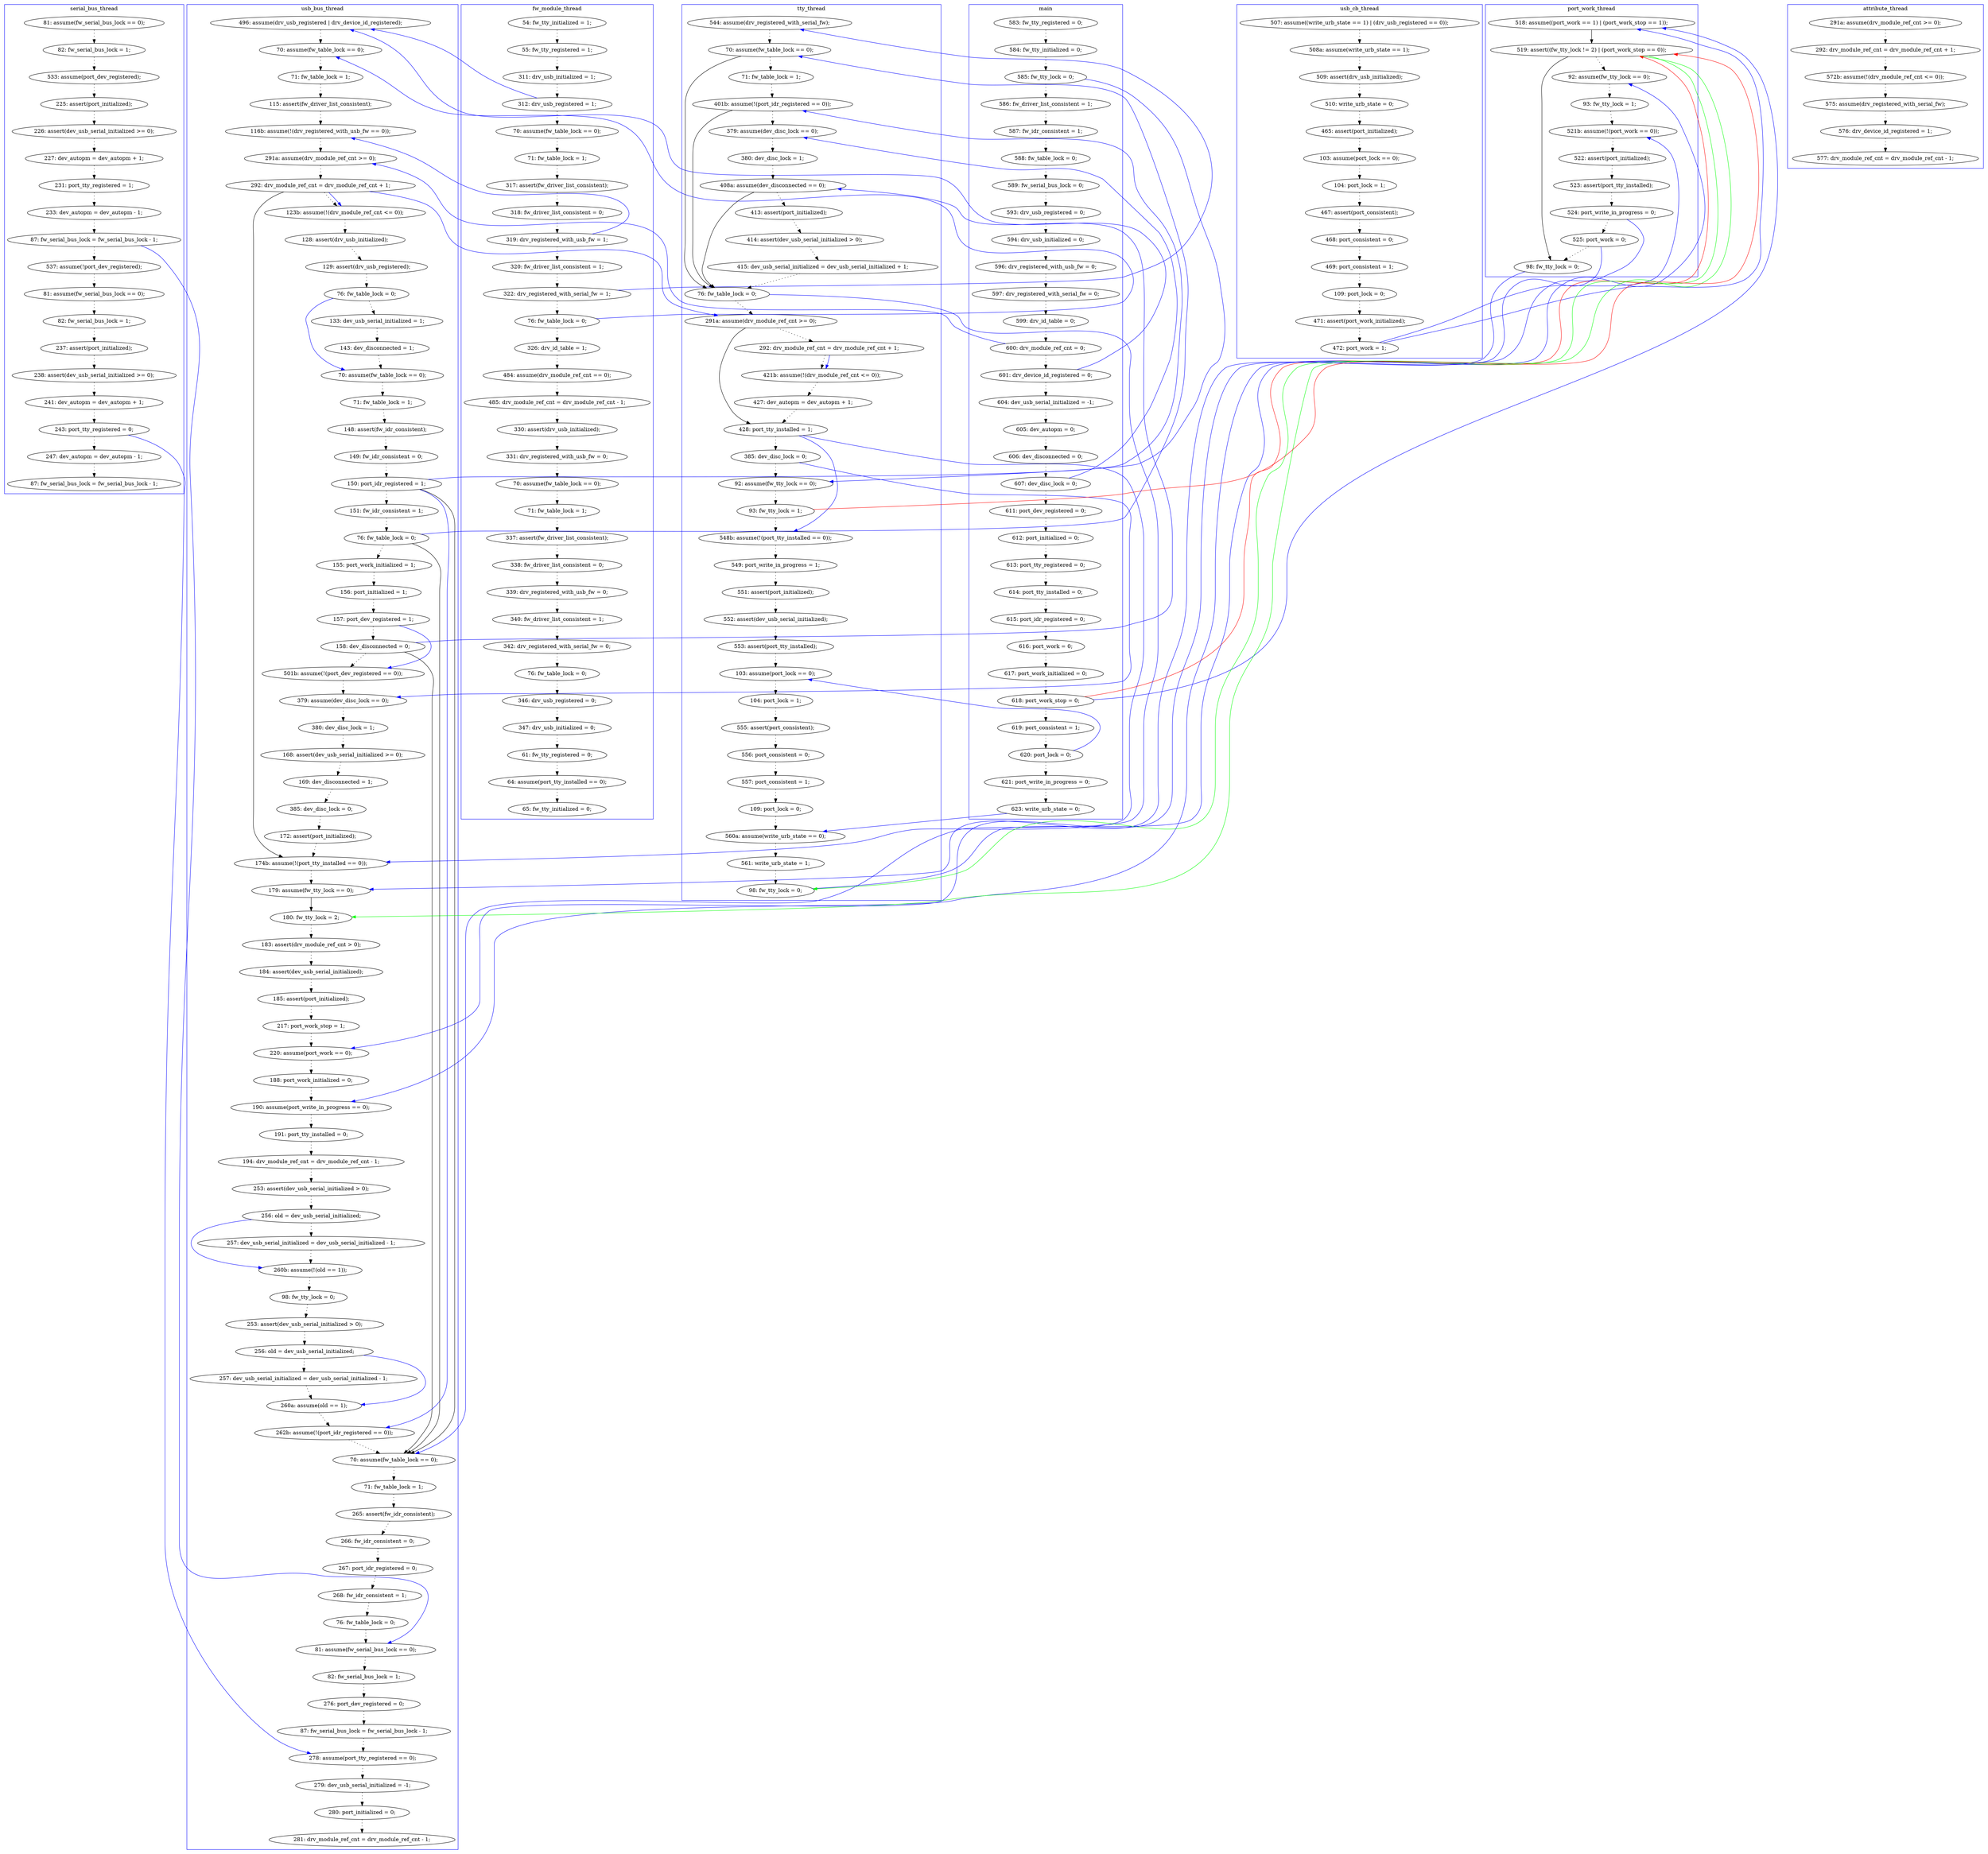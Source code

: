 digraph ProofObject {
	95 -> 107 [color = Blue, constraint = false]
	86 -> 87 [style = dotted, color = black]
	130 -> 170 [color = Blue, constraint = false]
	210 -> 211 [style = dotted, color = black]
	22 -> 23 [style = dotted, color = black]
	382 -> 383 [style = dotted, color = black]
	104 -> 107 [style = dotted, color = black]
	15 -> 16 [style = dotted, color = black]
	156 -> 162 [style = dotted, color = black]
	124 -> 146 [style = dotted, color = black]
	28 -> 29 [style = dotted, color = black]
	279 -> 281 [style = dotted, color = black]
	67 -> 73 [color = Blue, constraint = false]
	270 -> 273 [style = dotted, color = black]
	366 -> 367 [style = dotted, color = black]
	363 -> 364 [style = dotted, color = black]
	214 -> 217 [style = dotted, color = black]
	179 -> 182 [style = dotted, color = black]
	269 -> 270 [style = dotted, color = black]
	66 -> 73 [style = dotted, color = black]
	5 -> 6 [style = dotted, color = black]
	16 -> 17 [style = dotted, color = black]
	179 -> 198 [color = Blue, constraint = false]
	242 -> 254 [color = Blue, constraint = false]
	201 -> 202 [style = dotted, color = black]
	59 -> 60 [style = dotted, color = black]
	87 -> 162 [color = Blue, constraint = false]
	60 -> 64 [color = Blue, constraint = false]
	27 -> 28 [style = dotted, color = black]
	265 -> 266 [color = Blue, constraint = false]
	402 -> 409 [style = dotted, color = black]
	285 -> 286 [style = dotted, color = black]
	132 -> 135 [style = dotted, color = black]
	367 -> 373 [style = dotted, color = black]
	67 -> 278 [style = dotted, color = black]
	190 -> 230 [style = dotted, color = black]
	260 -> 263 [style = dotted, color = black]
	313 -> 315 [style = dotted, color = black]
	361 -> 363 [style = dotted, color = black]
	392 -> 395 [style = dotted, color = black]
	247 -> 250 [color = Blue, constraint = false]
	163 -> 167 [style = dotted, color = black]
	211 -> 214 [style = dotted, color = black]
	12 -> 13 [style = dotted, color = black]
	146 -> 147 [style = dotted, color = black]
	87 -> 90 [style = dotted, color = black]
	352 -> 353 [style = dotted, color = black]
	378 -> 379 [style = dotted, color = black]
	344 -> 347 [style = dotted, color = black]
	95 -> 97 [style = dotted, color = black]
	326 -> 327 [style = dotted, color = black]
	218 -> 247 [style = dotted, color = black]
	41 -> 42 [style = dotted, color = black]
	177 -> 179 [style = dotted, color = black]
	206 -> 207 [style = dotted, color = black]
	25 -> 26 [style = dotted, color = black]
	97 -> 104 [style = dotted, color = black]
	341 -> 342 [style = dotted, color = black]
	143 -> 150 [color = Blue, constraint = false]
	136 -> 137 [style = dotted, color = black]
	207 -> 209 [style = dotted, color = black]
	256 -> 257 [style = dotted, color = black]
	276 -> 277 [style = dotted, color = black]
	274 -> 276 [style = dotted, color = black]
	360 -> 372 [style = dotted, color = black]
	387 -> 388 [style = dotted, color = black]
	312 -> 315 [color = Blue, constraint = false]
	342 -> 344 [style = dotted, color = black]
	150 -> 151 [style = dotted, color = black]
	4 -> 194 [color = Blue, constraint = false]
	64 -> 118 [style = dotted, color = black]
	112 -> 113 [style = dotted, color = black]
	411 -> 412 [style = dotted, color = black]
	162 -> 163 [style = dotted, color = black]
	322 -> 326 [style = dotted, color = black]
	203 -> 206 [style = dotted, color = black]
	230 -> 260 [style = dotted, color = black]
	246 -> 267 [color = Green, constraint = false]
	317 -> 321 [style = dotted, color = black]
	107 -> 108 [style = dotted, color = black]
	29 -> 30 [style = dotted, color = black]
	118 -> 119 [style = dotted, color = black]
	87 -> 90 [color = Blue, constraint = false]
	293 -> 307 [style = dotted, color = black]
	395 -> 402 [style = dotted, color = black]
	29 -> 206 [color = Blue, constraint = false]
	73 -> 74 [style = dotted, color = black]
	323 -> 324 [style = dotted, color = black]
	182 -> 194 [style = dotted, color = black]
	24 -> 25 [style = dotted, color = black]
	153 -> 156 [style = dotted, color = black]
	257 -> 259 [style = dotted, color = black]
	255 -> 256 [style = dotted, color = black]
	320 -> 323 [style = dotted, color = black]
	3 -> 4 [style = dotted, color = black]
	235 -> 238 [style = dotted, color = black]
	257 -> 277 [color = Blue, constraint = false]
	221 -> 224 [style = dotted, color = black]
	144 -> 173 [style = dotted, color = black]
	186 -> 188 [style = dotted, color = black]
	357 -> 358 [style = dotted, color = black]
	27 -> 245 [color = Blue, constraint = false]
	246 -> 250 [style = dotted, color = black]
	14 -> 15 [style = dotted, color = black]
	200 -> 201 [style = dotted, color = black]
	116 -> 120 [style = dotted, color = black]
	185 -> 186 [style = dotted, color = black]
	56 -> 57 [style = dotted, color = black]
	137 -> 142 [style = dotted, color = black]
	19 -> 20 [style = dotted, color = black]
	246 -> 265 [color = Black]
	228 -> 229 [style = dotted, color = black]
	142 -> 144 [style = dotted, color = black]
	268 -> 269 [style = dotted, color = black]
	150 -> 156 [color = Black]
	170 -> 185 [style = dotted, color = black]
	277 -> 279 [style = dotted, color = black]
	17 -> 18 [style = dotted, color = black]
	286 -> 289 [color = Blue, constraint = false]
	128 -> 129 [style = dotted, color = black]
	233 -> 234 [style = dotted, color = black]
	250 -> 251 [style = dotted, color = black]
	162 -> 179 [color = Black]
	241 -> 242 [style = dotted, color = black]
	119 -> 124 [style = dotted, color = black]
	58 -> 59 [style = dotted, color = black]
	195 -> 246 [color = Red, constraint = false]
	21 -> 22 [style = dotted, color = black]
	9 -> 10 [style = dotted, color = black]
	27 -> 246 [color = Red, constraint = false]
	273 -> 274 [style = dotted, color = black]
	220 -> 221 [style = dotted, color = black]
	281 -> 285 [style = dotted, color = black]
	229 -> 233 [style = dotted, color = black]
	50 -> 66 [color = Blue, constraint = false]
	108 -> 110 [style = dotted, color = black]
	151 -> 152 [style = dotted, color = black]
	2 -> 3 [style = dotted, color = black]
	135 -> 136 [style = dotted, color = black]
	8 -> 9 [style = dotted, color = black]
	242 -> 245 [color = Blue, constraint = false]
	246 -> 247 [color = Green, constraint = false]
	53 -> 54 [style = dotted, color = black]
	347 -> 361 [style = dotted, color = black]
	359 -> 360 [style = dotted, color = black]
	57 -> 58 [style = dotted, color = black]
	238 -> 241 [style = dotted, color = black]
	167 -> 177 [style = dotted, color = black]
	217 -> 218 [style = dotted, color = black]
	315 -> 317 [style = dotted, color = black]
	333 -> 341 [style = dotted, color = black]
	129 -> 132 [style = dotted, color = black]
	50 -> 53 [style = dotted, color = black]
	381 -> 382 [style = dotted, color = black]
	321 -> 322 [style = dotted, color = black]
	44 -> 219 [style = dotted, color = black]
	358 -> 359 [style = dotted, color = black]
	173 -> 341 [color = Blue, constraint = false]
	60 -> 67 [style = dotted, color = black]
	383 -> 387 [style = dotted, color = black]
	112 -> 124 [color = Blue, constraint = false]
	327 -> 328 [style = dotted, color = black]
	92 -> 95 [style = dotted, color = black]
	267 -> 268 [style = dotted, color = black]
	111 -> 112 [style = dotted, color = black]
	26 -> 27 [style = dotted, color = black]
	307 -> 320 [style = dotted, color = black]
	14 -> 86 [color = Blue, constraint = false]
	194 -> 195 [style = dotted, color = black]
	54 -> 56 [style = dotted, color = black]
	112 -> 321 [color = Black]
	124 -> 156 [color = Black]
	259 -> 265 [style = dotted, color = black]
	15 -> 66 [color = Blue, constraint = false]
	6 -> 7 [style = dotted, color = black]
	156 -> 321 [color = Blue, constraint = false]
	245 -> 246 [color = Black]
	287 -> 289 [style = dotted, color = black]
	147 -> 150 [style = dotted, color = black]
	259 -> 274 [color = Blue, constraint = false]
	179 -> 263 [color = Blue, constraint = false]
	311 -> 312 [style = dotted, color = black]
	49 -> 50 [style = dotted, color = black]
	110 -> 111 [style = dotted, color = black]
	120 -> 123 [style = dotted, color = black]
	263 -> 266 [style = dotted, color = black]
	328 -> 329 [style = dotted, color = black]
	224 -> 228 [style = dotted, color = black]
	372 -> 400 [style = dotted, color = black]
	163 -> 167 [color = Blue, constraint = false]
	409 -> 411 [style = dotted, color = black]
	143 -> 170 [style = dotted, color = black]
	113 -> 116 [style = dotted, color = black]
	18 -> 19 [style = dotted, color = black]
	31 -> 217 [color = Blue, constraint = false]
	360 -> 361 [color = Blue, constraint = false]
	278 -> 366 [style = dotted, color = black]
	23 -> 24 [style = dotted, color = black]
	11 -> 12 [style = dotted, color = black]
	30 -> 31 [style = dotted, color = black]
	91 -> 92 [style = dotted, color = black]
	76 -> 78 [style = dotted, color = black]
	353 -> 357 [style = dotted, color = black]
	20 -> 21 [style = dotted, color = black]
	364 -> 365 [style = dotted, color = black]
	130 -> 143 [style = dotted, color = black]
	375 -> 378 [style = dotted, color = black]
	19 -> 146 [color = Blue, constraint = false]
	78 -> 86 [style = dotted, color = black]
	118 -> 156 [color = Black]
	7 -> 8 [style = dotted, color = black]
	90 -> 91 [style = dotted, color = black]
	4 -> 5 [style = dotted, color = black]
	234 -> 235 [style = dotted, color = black]
	329 -> 333 [style = dotted, color = black]
	152 -> 153 [style = dotted, color = black]
	74 -> 76 [style = dotted, color = black]
	266 -> 267 [color = Black]
	188 -> 190 [style = dotted, color = black]
	87 -> 263 [color = Black]
	373 -> 375 [style = dotted, color = black]
	349 -> 352 [style = dotted, color = black]
	388 -> 392 [style = dotted, color = black]
	379 -> 381 [style = dotted, color = black]
	182 -> 185 [color = Blue, constraint = false]
	195 -> 198 [style = dotted, color = black]
	251 -> 254 [style = dotted, color = black]
	143 -> 321 [color = Black]
	219 -> 220 [style = dotted, color = black]
	312 -> 313 [style = dotted, color = black]
	13 -> 14 [style = dotted, color = black]
	58 -> 78 [color = Blue, constraint = false]
	286 -> 287 [style = dotted, color = black]
	292 -> 293 [style = dotted, color = black]
	289 -> 297 [style = dotted, color = black]
	198 -> 200 [style = dotted, color = black]
	202 -> 203 [style = dotted, color = black]
	10 -> 11 [style = dotted, color = black]
	173 -> 349 [style = dotted, color = black]
	112 -> 317 [color = Blue, constraint = false]
	123 -> 130 [style = dotted, color = black]
	116 -> 118 [color = Blue, constraint = false]
	209 -> 210 [style = dotted, color = black]
	297 -> 311 [style = dotted, color = black]
	254 -> 255 [style = dotted, color = black]
	116 -> 321 [color = Black]
	42 -> 49 [style = dotted, color = black]
	subgraph cluster1 {
		label = fw_module_thread
		color = blue
		383  [label = "339: drv_registered_with_usb_fw = 0;"]
		412  [label = "65: fw_tty_initialized = 0;"]
		411  [label = "64: assume(port_tty_installed == 0);"]
		59  [label = "320: fw_driver_list_consistent = 1;"]
		387  [label = "340: fw_driver_list_consistent = 1;"]
		41  [label = "54: fw_tty_initialized = 1;"]
		54  [label = "71: fw_table_lock = 1;"]
		53  [label = "70: assume(fw_table_lock == 0);"]
		50  [label = "312: drv_usb_registered = 1;"]
		373  [label = "330: assert(drv_usb_initialized);"]
		366  [label = "484: assume(drv_module_ref_cnt == 0);"]
		57  [label = "318: fw_driver_list_consistent = 0;"]
		402  [label = "347: drv_usb_initialized = 0;"]
		379  [label = "71: fw_table_lock = 1;"]
		395  [label = "346: drv_usb_registered = 0;"]
		392  [label = "76: fw_table_lock = 0;"]
		58  [label = "319: drv_registered_with_usb_fw = 1;"]
		409  [label = "61: fw_tty_registered = 0;"]
		49  [label = "311: drv_usb_initialized = 1;"]
		67  [label = "76: fw_table_lock = 0;"]
		381  [label = "337: assert(fw_driver_list_consistent);"]
		388  [label = "342: drv_registered_with_serial_fw = 0;"]
		42  [label = "55: fw_tty_registered = 1;"]
		367  [label = "485: drv_module_ref_cnt = drv_module_ref_cnt - 1;"]
		375  [label = "331: drv_registered_with_usb_fw = 0;"]
		56  [label = "317: assert(fw_driver_list_consistent);"]
		378  [label = "70: assume(fw_table_lock == 0);"]
		60  [label = "322: drv_registered_with_serial_fw = 1;"]
		278  [label = "326: drv_id_table = 1;"]
		382  [label = "338: fw_driver_list_consistent = 0;"]
	}
	subgraph cluster7 {
		label = port_work_thread
		color = blue
		250  [label = "92: assume(fw_tty_lock == 0);"]
		265  [label = "98: fw_tty_lock = 0;"]
		259  [label = "525: port_work = 0;"]
		254  [label = "521b: assume(!(port_work == 0));"]
		246  [label = "519: assert((fw_tty_lock != 2) | (port_work_stop == 0));"]
		245  [label = "518: assume((port_work == 1) | (port_work_stop == 1));"]
		251  [label = "93: fw_tty_lock = 1;"]
		256  [label = "523: assert(port_tty_installed);"]
		257  [label = "524: port_write_in_progress = 0;"]
		255  [label = "522: assert(port_initialized);"]
	}
	subgraph cluster6 {
		label = usb_cb_thread
		color = blue
		229  [label = "104: port_lock = 1;"]
		242  [label = "472: port_work = 1;"]
		44  [label = "507: assume((write_urb_state == 1) | (drv_usb_registered == 0));"]
		221  [label = "510: write_urb_state = 0;"]
		241  [label = "471: assert(port_work_initialized);"]
		220  [label = "509: assert(drv_usb_initialized);"]
		224  [label = "465: assert(port_initialized);"]
		235  [label = "469: port_consistent = 1;"]
		234  [label = "468: port_consistent = 0;"]
		228  [label = "103: assume(port_lock == 0);"]
		238  [label = "109: port_lock = 0;"]
		219  [label = "508a: assume(write_urb_state == 1);"]
		233  [label = "467: assert(port_consistent);"]
	}
	subgraph cluster0 {
		label = main
		color = blue
		13  [label = "599: drv_id_table = 0;"]
		14  [label = "600: drv_module_ref_cnt = 0;"]
		27  [label = "618: port_work_stop = 0;"]
		2  [label = "583: fw_tty_registered = 0;"]
		30  [label = "621: port_write_in_progress = 0;"]
		5  [label = "586: fw_driver_list_consistent = 1;"]
		7  [label = "588: fw_table_lock = 0;"]
		31  [label = "623: write_urb_state = 0;"]
		9  [label = "593: drv_usb_registered = 0;"]
		12  [label = "597: drv_registered_with_serial_fw = 0;"]
		15  [label = "601: drv_device_id_registered = 0;"]
		16  [label = "604: dev_usb_serial_initialized = -1;"]
		3  [label = "584: fw_tty_initialized = 0;"]
		20  [label = "611: port_dev_registered = 0;"]
		18  [label = "606: dev_disconnected = 0;"]
		10  [label = "594: drv_usb_initialized = 0;"]
		8  [label = "589: fw_serial_bus_lock = 0;"]
		11  [label = "596: drv_registered_with_usb_fw = 0;"]
		25  [label = "616: port_work = 0;"]
		24  [label = "615: port_idr_registered = 0;"]
		26  [label = "617: port_work_initialized = 0;"]
		21  [label = "612: port_initialized = 0;"]
		22  [label = "613: port_tty_registered = 0;"]
		19  [label = "607: dev_disc_lock = 0;"]
		28  [label = "619: port_consistent = 1;"]
		4  [label = "585: fw_tty_lock = 0;"]
		6  [label = "587: fw_idr_consistent = 1;"]
		17  [label = "605: dev_autopm = 0;"]
		29  [label = "620: port_lock = 0;"]
		23  [label = "614: port_tty_installed = 0;"]
	}
	subgraph cluster4 {
		label = tty_thread
		color = blue
		217  [label = "560a: assume(write_urb_state == 0);"]
		152  [label = "414: assert(dev_usb_serial_initialized > 0);"]
		203  [label = "553: assert(port_tty_installed);"]
		247  [label = "98: fw_tty_lock = 0;"]
		206  [label = "103: assume(port_lock == 0);"]
		124  [label = "401b: assume(!(port_idr_registered == 0));"]
		211  [label = "557: port_consistent = 1;"]
		151  [label = "413: assert(port_initialized);"]
		210  [label = "556: port_consistent = 0;"]
		163  [label = "292: drv_module_ref_cnt = drv_module_ref_cnt + 1;"]
		194  [label = "92: assume(fw_tty_lock == 0);"]
		200  [label = "549: port_write_in_progress = 1;"]
		167  [label = "421b: assume(!(drv_module_ref_cnt <= 0));"]
		119  [label = "71: fw_table_lock = 1;"]
		218  [label = "561: write_urb_state = 1;"]
		214  [label = "109: port_lock = 0;"]
		150  [label = "408a: assume(dev_disconnected == 0);"]
		179  [label = "428: port_tty_installed = 1;"]
		201  [label = "551: assert(port_initialized);"]
		156  [label = "76: fw_table_lock = 0;"]
		209  [label = "555: assert(port_consistent);"]
		207  [label = "104: port_lock = 1;"]
		177  [label = "427: dev_autopm = dev_autopm + 1;"]
		202  [label = "552: assert(dev_usb_serial_initialized);"]
		64  [label = "544: assume(drv_registered_with_serial_fw);"]
		118  [label = "70: assume(fw_table_lock == 0);"]
		153  [label = "415: dev_usb_serial_initialized = dev_usb_serial_initialized + 1;"]
		195  [label = "93: fw_tty_lock = 1;"]
		146  [label = "379: assume(dev_disc_lock == 0);"]
		198  [label = "548b: assume(!(port_tty_installed == 0));"]
		162  [label = "291a: assume(drv_module_ref_cnt >= 0);"]
		182  [label = "385: dev_disc_lock = 0;"]
		147  [label = "380: dev_disc_lock = 1;"]
	}
	subgraph cluster2 {
		label = usb_bus_thread
		color = blue
		266  [label = "179: assume(fw_tty_lock == 0);"]
		321  [label = "70: assume(fw_table_lock == 0);"]
		185  [label = "379: assume(dev_disc_lock == 0);"]
		333  [label = "76: fw_table_lock = 0;"]
		190  [label = "169: dev_disconnected = 1;"]
		91  [label = "128: assert(drv_usb_initialized);"]
		273  [label = "217: port_work_stop = 1;"]
		116  [label = "76: fw_table_lock = 0;"]
		327  [label = "266: fw_idr_consistent = 0;"]
		130  [label = "157: port_dev_registered = 1;"]
		260  [label = "172: assert(port_initialized);"]
		277  [label = "190: assume(port_write_in_progress == 0);"]
		286  [label = "256: old = dev_usb_serial_initialized;"]
		104  [label = "143: dev_disconnected = 1;"]
		287  [label = "257: dev_usb_serial_initialized = dev_usb_serial_initialized - 1;"]
		97  [label = "133: dev_usb_serial_initialized = 1;"]
		311  [label = "253: assert(dev_usb_serial_initialized > 0);"]
		270  [label = "185: assert(port_initialized);"]
		289  [label = "260b: assume(!(old == 1));"]
		76  [label = "115: assert(fw_driver_list_consistent);"]
		342  [label = "82: fw_serial_bus_lock = 1;"]
		230  [label = "385: dev_disc_lock = 0;"]
		74  [label = "71: fw_table_lock = 1;"]
		279  [label = "191: port_tty_installed = 0;"]
		365  [label = "281: drv_module_ref_cnt = drv_module_ref_cnt - 1;"]
		112  [label = "150: port_idr_registered = 1;"]
		329  [label = "268: fw_idr_consistent = 1;"]
		73  [label = "70: assume(fw_table_lock == 0);"]
		317  [label = "262b: assume(!(port_idr_registered == 0));"]
		66  [label = "496: assume(drv_usb_registered | drv_device_id_registered);"]
		87  [label = "292: drv_module_ref_cnt = drv_module_ref_cnt + 1;"]
		268  [label = "183: assert(drv_module_ref_cnt > 0);"]
		326  [label = "265: assert(fw_idr_consistent);"]
		285  [label = "253: assert(dev_usb_serial_initialized > 0);"]
		110  [label = "148: assert(fw_idr_consistent);"]
		344  [label = "276: port_dev_registered = 0;"]
		297  [label = "98: fw_tty_lock = 0;"]
		86  [label = "291a: assume(drv_module_ref_cnt >= 0);"]
		347  [label = "87: fw_serial_bus_lock = fw_serial_bus_lock - 1;"]
		120  [label = "155: port_work_initialized = 1;"]
		364  [label = "280: port_initialized = 0;"]
		269  [label = "184: assert(dev_usb_serial_initialized);"]
		328  [label = "267: port_idr_registered = 0;"]
		188  [label = "168: assert(dev_usb_serial_initialized >= 0);"]
		263  [label = "174b: assume(!(port_tty_installed == 0));"]
		170  [label = "501b: assume(!(port_dev_registered == 0));"]
		108  [label = "71: fw_table_lock = 1;"]
		267  [label = "180: fw_tty_lock = 2;"]
		113  [label = "151: fw_idr_consistent = 1;"]
		78  [label = "116b: assume(!(drv_registered_with_usb_fw == 0));"]
		111  [label = "149: fw_idr_consistent = 0;"]
		276  [label = "188: port_work_initialized = 0;"]
		107  [label = "70: assume(fw_table_lock == 0);"]
		90  [label = "123b: assume(!(drv_module_ref_cnt <= 0));"]
		186  [label = "380: dev_disc_lock = 1;"]
		92  [label = "129: assert(drv_usb_registered);"]
		123  [label = "156: port_initialized = 1;"]
		322  [label = "71: fw_table_lock = 1;"]
		341  [label = "81: assume(fw_serial_bus_lock == 0);"]
		312  [label = "256: old = dev_usb_serial_initialized;"]
		95  [label = "76: fw_table_lock = 0;"]
		281  [label = "194: drv_module_ref_cnt = drv_module_ref_cnt - 1;"]
		143  [label = "158: dev_disconnected = 0;"]
		313  [label = "257: dev_usb_serial_initialized = dev_usb_serial_initialized - 1;"]
		361  [label = "278: assume(port_tty_registered == 0);"]
		363  [label = "279: dev_usb_serial_initialized = -1;"]
		274  [label = "220: assume(port_work == 0);"]
		315  [label = "260a: assume(old == 1);"]
	}
	subgraph cluster5 {
		label = attribute_thread
		color = blue
		320  [label = "575: assume(drv_registered_with_serial_fw);"]
		293  [label = "292: drv_module_ref_cnt = drv_module_ref_cnt + 1;"]
		307  [label = "572b: assume(!(drv_module_ref_cnt <= 0));"]
		323  [label = "576: drv_device_id_registered = 1;"]
		292  [label = "291a: assume(drv_module_ref_cnt >= 0);"]
		324  [label = "577: drv_module_ref_cnt = drv_module_ref_cnt - 1;"]
	}
	subgraph cluster3 {
		label = serial_bus_thread
		color = blue
		353  [label = "82: fw_serial_bus_lock = 1;"]
		135  [label = "225: assert(port_initialized);"]
		129  [label = "82: fw_serial_bus_lock = 1;"]
		136  [label = "226: assert(dev_usb_serial_initialized >= 0);"]
		372  [label = "247: dev_autopm = dev_autopm - 1;"]
		128  [label = "81: assume(fw_serial_bus_lock == 0);"]
		349  [label = "537: assume(!port_dev_registered);"]
		137  [label = "227: dev_autopm = dev_autopm + 1;"]
		359  [label = "241: dev_autopm = dev_autopm + 1;"]
		144  [label = "233: dev_autopm = dev_autopm - 1;"]
		173  [label = "87: fw_serial_bus_lock = fw_serial_bus_lock - 1;"]
		358  [label = "238: assert(dev_usb_serial_initialized >= 0);"]
		352  [label = "81: assume(fw_serial_bus_lock == 0);"]
		360  [label = "243: port_tty_registered = 0;"]
		142  [label = "231: port_tty_registered = 1;"]
		132  [label = "533: assume(port_dev_registered);"]
		400  [label = "87: fw_serial_bus_lock = fw_serial_bus_lock - 1;"]
		357  [label = "237: assert(port_initialized);"]
	}
}